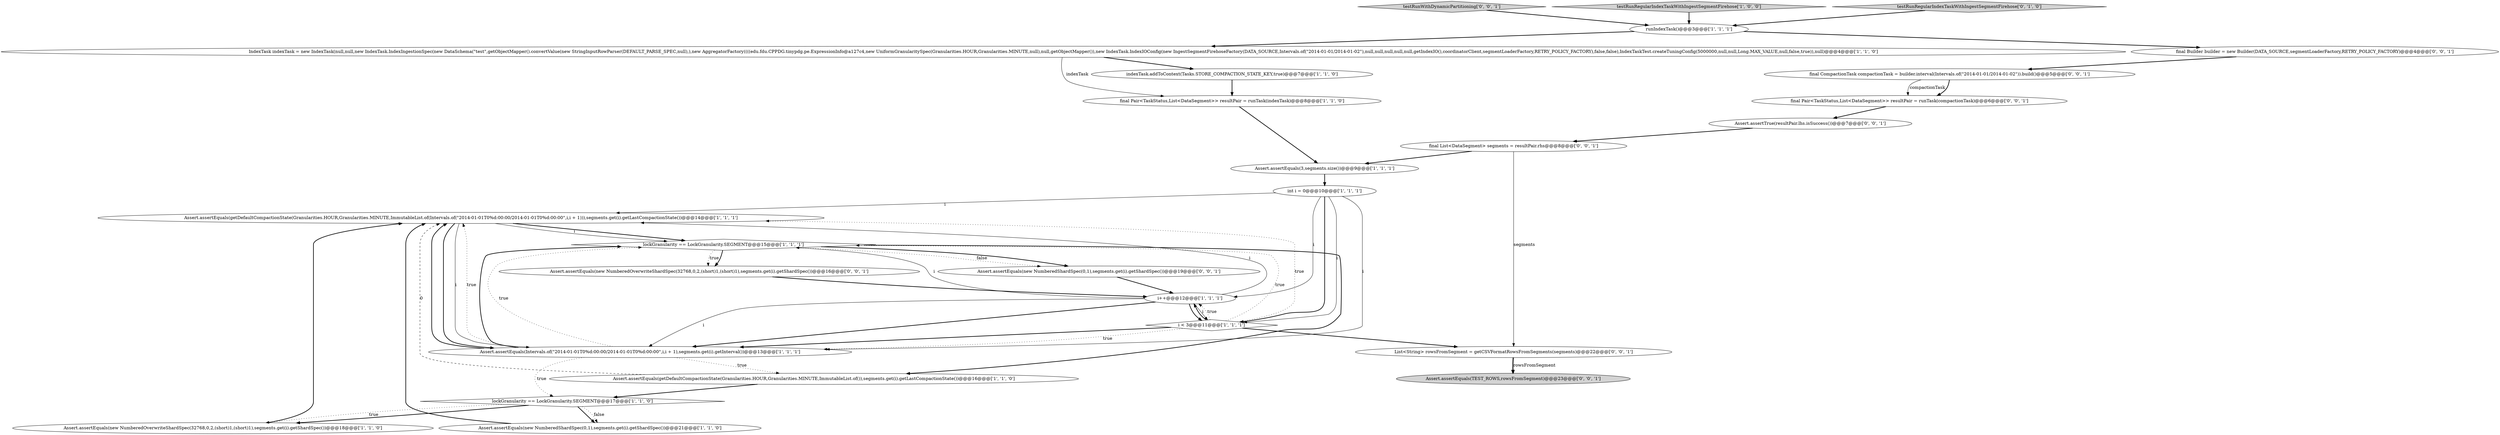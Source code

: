 digraph {
14 [style = filled, label = "indexTask.addToContext(Tasks.STORE_COMPACTION_STATE_KEY,true)@@@7@@@['1', '1', '0']", fillcolor = white, shape = ellipse image = "AAA0AAABBB1BBB"];
18 [style = filled, label = "testRunWithDynamicPartitioning['0', '0', '1']", fillcolor = lightgray, shape = diamond image = "AAA0AAABBB3BBB"];
25 [style = filled, label = "List<String> rowsFromSegment = getCSVFormatRowsFromSegments(segments)@@@22@@@['0', '0', '1']", fillcolor = white, shape = ellipse image = "AAA0AAABBB3BBB"];
6 [style = filled, label = "Assert.assertEquals(getDefaultCompactionState(Granularities.HOUR,Granularities.MINUTE,ImmutableList.of(Intervals.of(\"2014-01-01T0%d:00:00/2014-01-01T0%d:00:00\",i,i + 1))),segments.get(i).getLastCompactionState())@@@14@@@['1', '1', '1']", fillcolor = white, shape = ellipse image = "AAA0AAABBB1BBB"];
17 [style = filled, label = "final Pair<TaskStatus,List<DataSegment>> resultPair = runTask(compactionTask)@@@6@@@['0', '0', '1']", fillcolor = white, shape = ellipse image = "AAA0AAABBB3BBB"];
3 [style = filled, label = "testRunRegularIndexTaskWithIngestSegmentFirehose['1', '0', '0']", fillcolor = lightgray, shape = diamond image = "AAA0AAABBB1BBB"];
13 [style = filled, label = "IndexTask indexTask = new IndexTask(null,null,new IndexTask.IndexIngestionSpec(new DataSchema(\"test\",getObjectMapper().convertValue(new StringInputRowParser(DEFAULT_PARSE_SPEC,null),),new AggregatorFactory((((edu.fdu.CPPDG.tinypdg.pe.ExpressionInfo@a127c4,new UniformGranularitySpec(Granularities.HOUR,Granularities.MINUTE,null),null,getObjectMapper()),new IndexTask.IndexIOConfig(new IngestSegmentFirehoseFactory(DATA_SOURCE,Intervals.of(\"2014-01-01/2014-01-02\"),null,null,null,null,null,getIndexIO(),coordinatorClient,segmentLoaderFactory,RETRY_POLICY_FACTORY),false,false),IndexTaskTest.createTuningConfig(5000000,null,null,Long.MAX_VALUE,null,false,true)),null)@@@4@@@['1', '1', '0']", fillcolor = white, shape = ellipse image = "AAA0AAABBB1BBB"];
2 [style = filled, label = "i++@@@12@@@['1', '1', '1']", fillcolor = white, shape = ellipse image = "AAA0AAABBB1BBB"];
5 [style = filled, label = "int i = 0@@@10@@@['1', '1', '1']", fillcolor = white, shape = ellipse image = "AAA0AAABBB1BBB"];
9 [style = filled, label = "final Pair<TaskStatus,List<DataSegment>> resultPair = runTask(indexTask)@@@8@@@['1', '1', '0']", fillcolor = white, shape = ellipse image = "AAA0AAABBB1BBB"];
22 [style = filled, label = "final CompactionTask compactionTask = builder.interval(Intervals.of(\"2014-01-01/2014-01-02\")).build()@@@5@@@['0', '0', '1']", fillcolor = white, shape = ellipse image = "AAA0AAABBB3BBB"];
11 [style = filled, label = "lockGranularity == LockGranularity.SEGMENT@@@15@@@['1', '1', '1']", fillcolor = white, shape = diamond image = "AAA0AAABBB1BBB"];
19 [style = filled, label = "Assert.assertEquals(new NumberedShardSpec(0,1),segments.get(i).getShardSpec())@@@19@@@['0', '0', '1']", fillcolor = white, shape = ellipse image = "AAA0AAABBB3BBB"];
10 [style = filled, label = "i < 3@@@11@@@['1', '1', '1']", fillcolor = white, shape = diamond image = "AAA0AAABBB1BBB"];
26 [style = filled, label = "Assert.assertTrue(resultPair.lhs.isSuccess())@@@7@@@['0', '0', '1']", fillcolor = white, shape = ellipse image = "AAA0AAABBB3BBB"];
24 [style = filled, label = "Assert.assertEquals(TEST_ROWS,rowsFromSegment)@@@23@@@['0', '0', '1']", fillcolor = lightgray, shape = ellipse image = "AAA0AAABBB3BBB"];
7 [style = filled, label = "Assert.assertEquals(getDefaultCompactionState(Granularities.HOUR,Granularities.MINUTE,ImmutableList.of()),segments.get(i).getLastCompactionState())@@@16@@@['1', '1', '0']", fillcolor = white, shape = ellipse image = "AAA0AAABBB1BBB"];
23 [style = filled, label = "Assert.assertEquals(new NumberedOverwriteShardSpec(32768,0,2,(short)1,(short)1),segments.get(i).getShardSpec())@@@16@@@['0', '0', '1']", fillcolor = white, shape = ellipse image = "AAA0AAABBB3BBB"];
4 [style = filled, label = "runIndexTask()@@@3@@@['1', '1', '1']", fillcolor = white, shape = ellipse image = "AAA0AAABBB1BBB"];
1 [style = filled, label = "Assert.assertEquals(new NumberedShardSpec(0,1),segments.get(i).getShardSpec())@@@21@@@['1', '1', '0']", fillcolor = white, shape = ellipse image = "AAA0AAABBB1BBB"];
0 [style = filled, label = "Assert.assertEquals(Intervals.of(\"2014-01-01T0%d:00:00/2014-01-01T0%d:00:00\",i,i + 1),segments.get(i).getInterval())@@@13@@@['1', '1', '1']", fillcolor = white, shape = ellipse image = "AAA0AAABBB1BBB"];
16 [style = filled, label = "testRunRegularIndexTaskWithIngestSegmentFirehose['0', '1', '0']", fillcolor = lightgray, shape = diamond image = "AAA0AAABBB2BBB"];
15 [style = filled, label = "lockGranularity == LockGranularity.SEGMENT@@@17@@@['1', '1', '0']", fillcolor = white, shape = diamond image = "AAA0AAABBB1BBB"];
20 [style = filled, label = "final Builder builder = new Builder(DATA_SOURCE,segmentLoaderFactory,RETRY_POLICY_FACTORY)@@@4@@@['0', '0', '1']", fillcolor = white, shape = ellipse image = "AAA0AAABBB3BBB"];
12 [style = filled, label = "Assert.assertEquals(new NumberedOverwriteShardSpec(32768,0,2,(short)1,(short)1),segments.get(i).getShardSpec())@@@18@@@['1', '1', '0']", fillcolor = white, shape = ellipse image = "AAA0AAABBB1BBB"];
21 [style = filled, label = "final List<DataSegment> segments = resultPair.rhs@@@8@@@['0', '0', '1']", fillcolor = white, shape = ellipse image = "AAA0AAABBB3BBB"];
8 [style = filled, label = "Assert.assertEquals(3,segments.size())@@@9@@@['1', '1', '1']", fillcolor = white, shape = ellipse image = "AAA0AAABBB1BBB"];
0->6 [style = bold, label=""];
10->2 [style = dotted, label="true"];
23->2 [style = bold, label=""];
11->23 [style = dotted, label="true"];
17->26 [style = bold, label=""];
26->21 [style = bold, label=""];
0->6 [style = dotted, label="true"];
15->1 [style = bold, label=""];
10->2 [style = bold, label=""];
8->5 [style = bold, label=""];
16->4 [style = bold, label=""];
18->4 [style = bold, label=""];
13->9 [style = solid, label="indexTask"];
22->17 [style = solid, label="compactionTask"];
15->12 [style = bold, label=""];
0->7 [style = dotted, label="true"];
25->24 [style = bold, label=""];
6->11 [style = bold, label=""];
6->0 [style = bold, label=""];
2->11 [style = solid, label="i"];
5->10 [style = solid, label="i"];
20->22 [style = bold, label=""];
2->0 [style = solid, label="i"];
5->6 [style = solid, label="i"];
21->8 [style = bold, label=""];
14->9 [style = bold, label=""];
2->10 [style = bold, label=""];
15->1 [style = dotted, label="false"];
10->0 [style = dotted, label="true"];
22->17 [style = bold, label=""];
10->25 [style = bold, label=""];
21->25 [style = solid, label="segments"];
5->10 [style = bold, label=""];
0->11 [style = bold, label=""];
1->6 [style = bold, label=""];
4->20 [style = bold, label=""];
2->10 [style = solid, label="i"];
15->12 [style = dotted, label="true"];
11->7 [style = bold, label=""];
2->6 [style = solid, label="i"];
5->0 [style = solid, label="i"];
11->19 [style = bold, label=""];
11->23 [style = bold, label=""];
0->15 [style = dotted, label="true"];
0->11 [style = dotted, label="true"];
7->6 [style = dashed, label="0"];
25->24 [style = solid, label="rowsFromSegment"];
10->6 [style = dotted, label="true"];
4->13 [style = bold, label=""];
2->0 [style = bold, label=""];
7->15 [style = bold, label=""];
19->2 [style = bold, label=""];
6->0 [style = solid, label="i"];
9->8 [style = bold, label=""];
11->19 [style = dotted, label="false"];
13->14 [style = bold, label=""];
10->11 [style = dotted, label="true"];
3->4 [style = bold, label=""];
10->0 [style = bold, label=""];
12->6 [style = bold, label=""];
6->11 [style = solid, label="i"];
5->2 [style = solid, label="i"];
}
